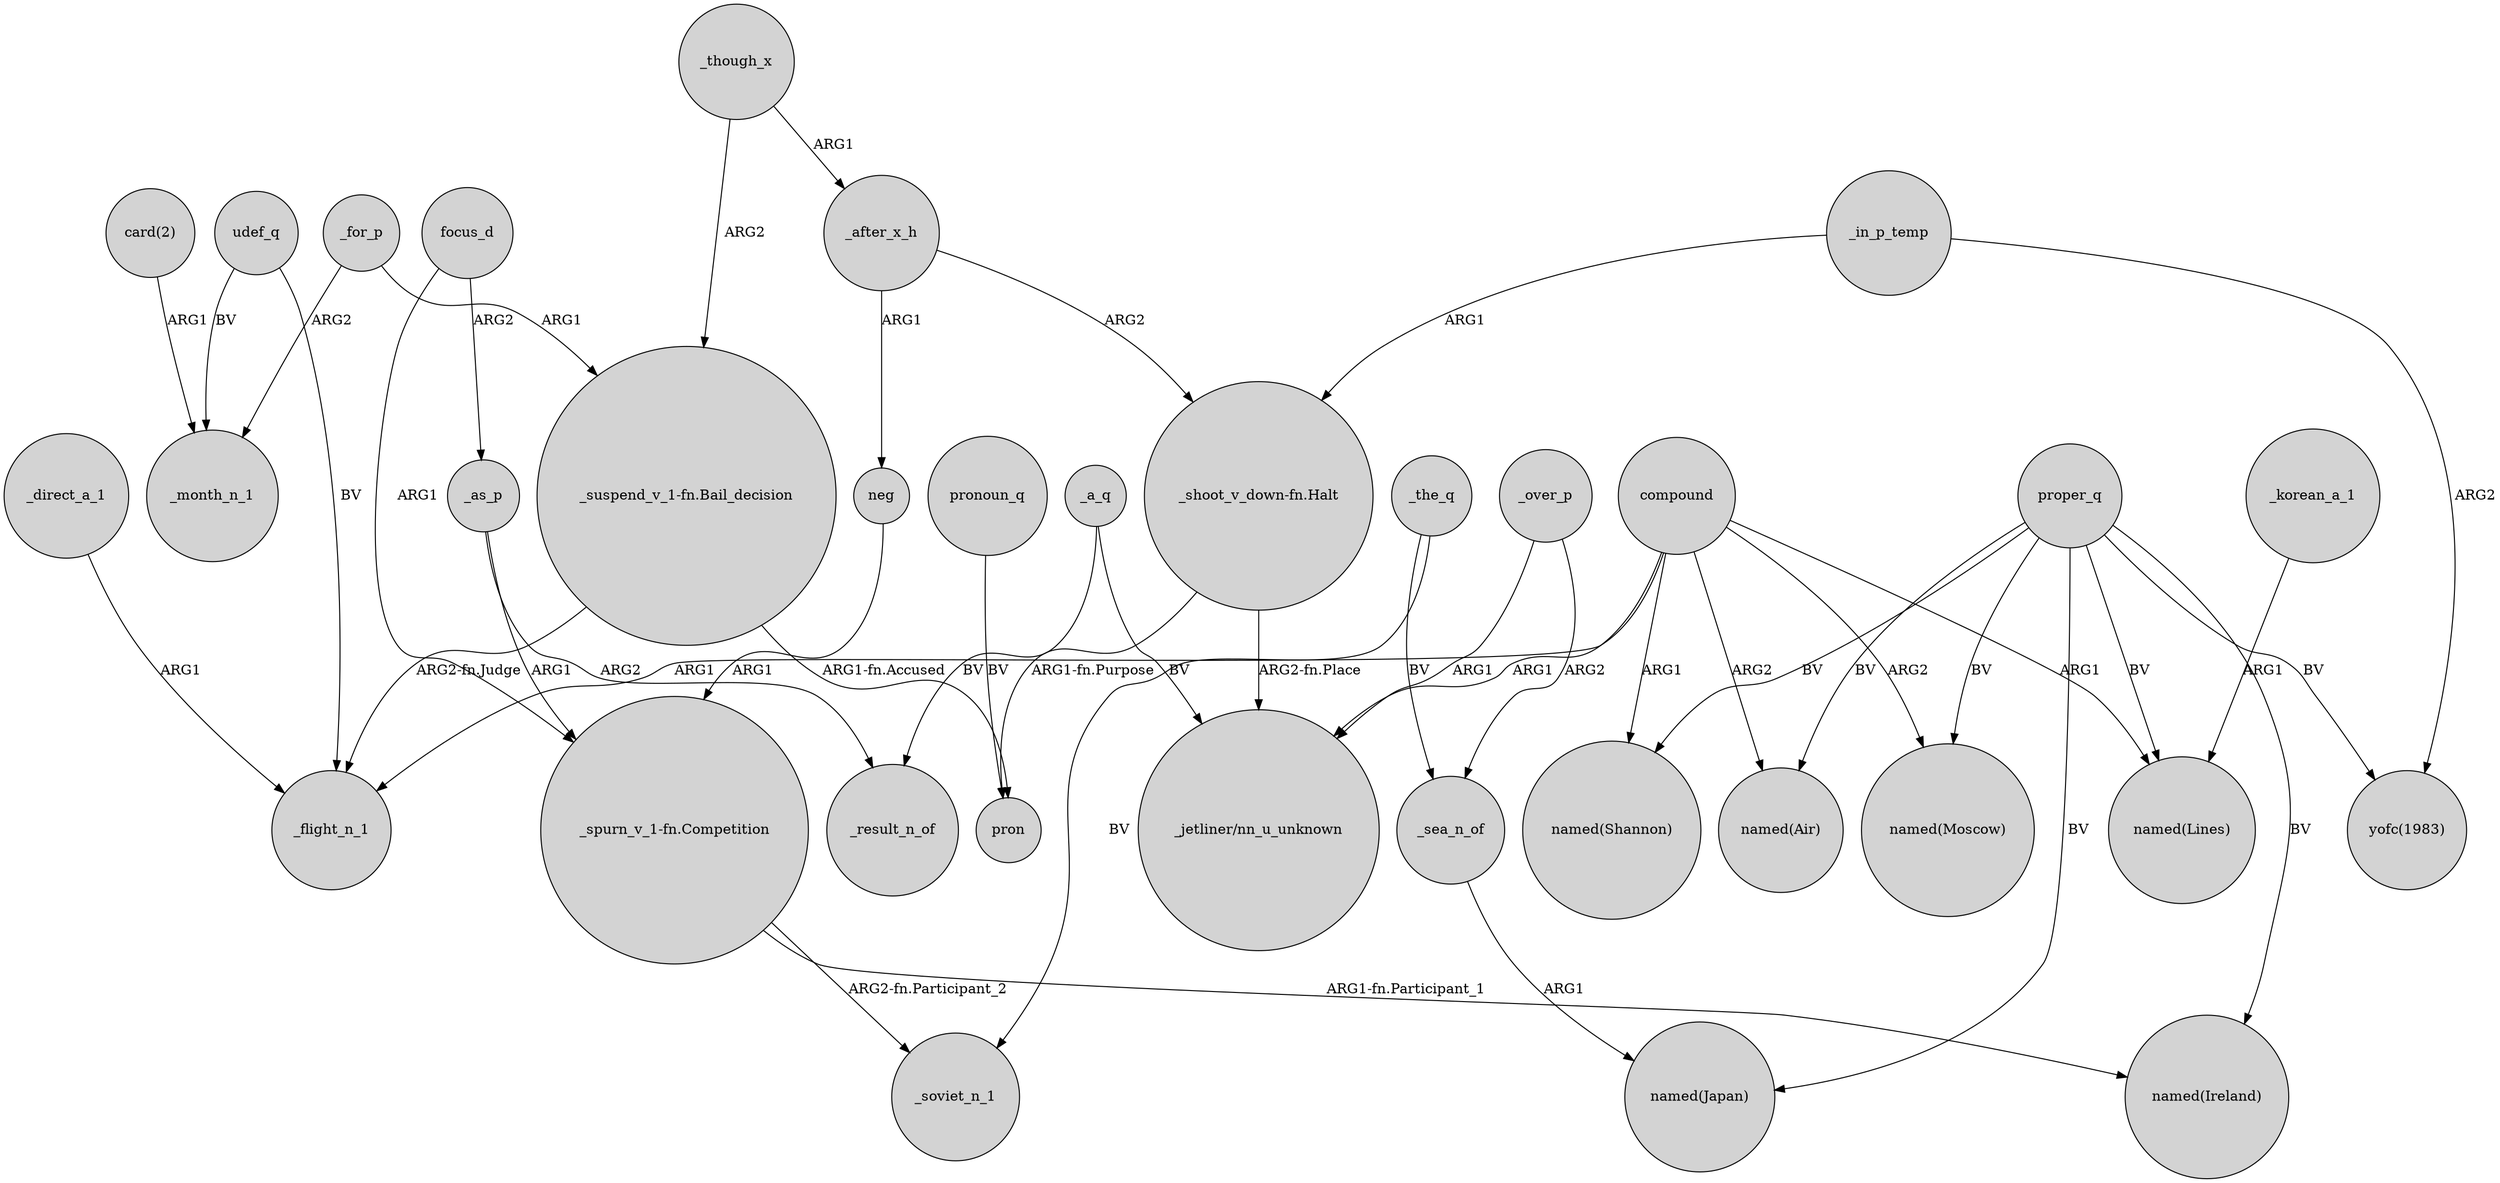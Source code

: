digraph {
	node [shape=circle style=filled]
	udef_q -> _month_n_1 [label=BV]
	_the_q -> _sea_n_of [label=BV]
	udef_q -> _flight_n_1 [label=BV]
	compound -> _flight_n_1 [label=ARG1]
	_sea_n_of -> "named(Japan)" [label=ARG1]
	proper_q -> "named(Shannon)" [label=BV]
	_after_x_h -> "_shoot_v_down-fn.Halt" [label=ARG2]
	focus_d -> "_spurn_v_1-fn.Competition" [label=ARG1]
	"_shoot_v_down-fn.Halt" -> pron [label="ARG1-fn.Purpose"]
	_a_q -> "_jetliner/nn_u_unknown" [label=BV]
	"_suspend_v_1-fn.Bail_decision" -> _flight_n_1 [label="ARG2-fn.Judge"]
	proper_q -> "named(Air)" [label=BV]
	_direct_a_1 -> _flight_n_1 [label=ARG1]
	_after_x_h -> neg [label=ARG1]
	"card(2)" -> _month_n_1 [label=ARG1]
	proper_q -> "named(Lines)" [label=BV]
	pronoun_q -> pron [label=BV]
	_in_p_temp -> "yofc(1983)" [label=ARG2]
	compound -> "_jetliner/nn_u_unknown" [label=ARG1]
	_as_p -> _result_n_of [label=ARG2]
	compound -> "named(Moscow)" [label=ARG2]
	_the_q -> _soviet_n_1 [label=BV]
	"_suspend_v_1-fn.Bail_decision" -> pron [label="ARG1-fn.Accused"]
	_for_p -> "_suspend_v_1-fn.Bail_decision" [label=ARG1]
	proper_q -> "named(Moscow)" [label=BV]
	"_spurn_v_1-fn.Competition" -> _soviet_n_1 [label="ARG2-fn.Participant_2"]
	proper_q -> "named(Japan)" [label=BV]
	_korean_a_1 -> "named(Lines)" [label=ARG1]
	"_shoot_v_down-fn.Halt" -> "_jetliner/nn_u_unknown" [label="ARG2-fn.Place"]
	"_spurn_v_1-fn.Competition" -> "named(Ireland)" [label="ARG1-fn.Participant_1"]
	_though_x -> _after_x_h [label=ARG1]
	_in_p_temp -> "_shoot_v_down-fn.Halt" [label=ARG1]
	compound -> "named(Air)" [label=ARG2]
	compound -> "named(Shannon)" [label=ARG1]
	_a_q -> _result_n_of [label=BV]
	proper_q -> "named(Ireland)" [label=BV]
	_over_p -> "_jetliner/nn_u_unknown" [label=ARG1]
	_as_p -> "_spurn_v_1-fn.Competition" [label=ARG1]
	_over_p -> _sea_n_of [label=ARG2]
	focus_d -> _as_p [label=ARG2]
	_though_x -> "_suspend_v_1-fn.Bail_decision" [label=ARG2]
	proper_q -> "yofc(1983)" [label=BV]
	neg -> "_spurn_v_1-fn.Competition" [label=ARG1]
	compound -> "named(Lines)" [label=ARG1]
	_for_p -> _month_n_1 [label=ARG2]
}
